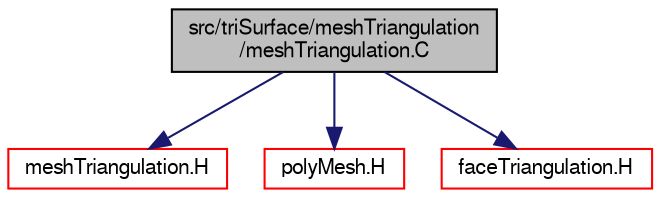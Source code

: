 digraph "src/triSurface/meshTriangulation/meshTriangulation.C"
{
  bgcolor="transparent";
  edge [fontname="FreeSans",fontsize="10",labelfontname="FreeSans",labelfontsize="10"];
  node [fontname="FreeSans",fontsize="10",shape=record];
  Node0 [label="src/triSurface/meshTriangulation\l/meshTriangulation.C",height=0.2,width=0.4,color="black", fillcolor="grey75", style="filled", fontcolor="black"];
  Node0 -> Node1 [color="midnightblue",fontsize="10",style="solid",fontname="FreeSans"];
  Node1 [label="meshTriangulation.H",height=0.2,width=0.4,color="red",URL="$a16919.html"];
  Node0 -> Node167 [color="midnightblue",fontsize="10",style="solid",fontname="FreeSans"];
  Node167 [label="polyMesh.H",height=0.2,width=0.4,color="red",URL="$a11630.html"];
  Node0 -> Node238 [color="midnightblue",fontsize="10",style="solid",fontname="FreeSans"];
  Node238 [label="faceTriangulation.H",height=0.2,width=0.4,color="red",URL="$a16910.html"];
}
